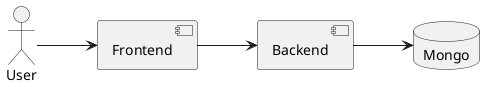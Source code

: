 @startuml
left to right direction

actor User as user
database Mongo as mongo
component Frontend as frontend
component Backend as backend

backend --> mongo
user --> frontend
frontend --> backend
@enduml
